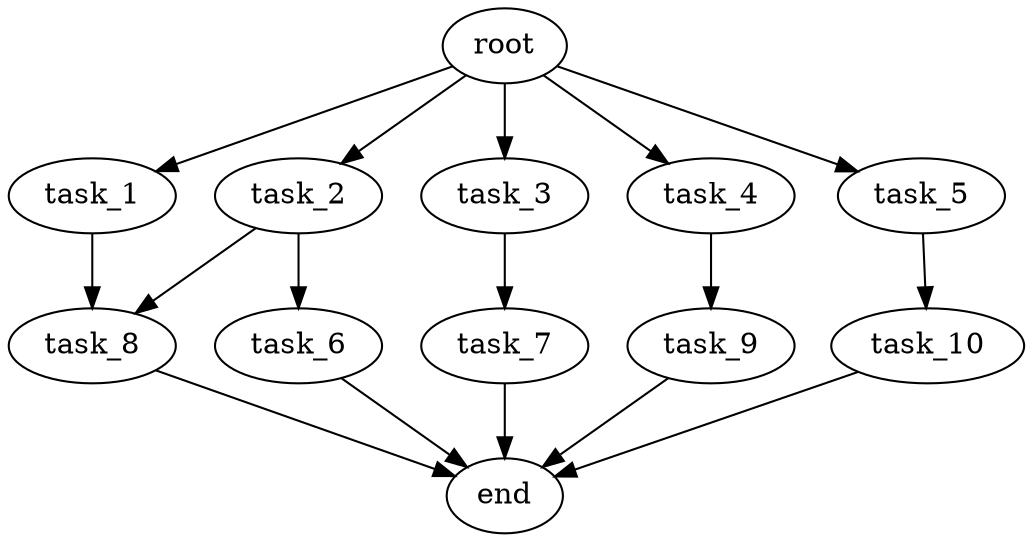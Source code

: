 digraph G {
  root [size="0.000000e+00"];
  task_1 [size="2.315102e+10"];
  task_2 [size="7.071988e+10"];
  task_3 [size="9.240548e+08"];
  task_4 [size="5.057823e+10"];
  task_5 [size="3.732634e+10"];
  task_6 [size="6.178735e+10"];
  task_7 [size="6.667881e+10"];
  task_8 [size="6.165577e+10"];
  task_9 [size="4.832558e+10"];
  task_10 [size="4.879056e+10"];
  end [size="0.000000e+00"];

  root -> task_1 [size="1.000000e-12"];
  root -> task_2 [size="1.000000e-12"];
  root -> task_3 [size="1.000000e-12"];
  root -> task_4 [size="1.000000e-12"];
  root -> task_5 [size="1.000000e-12"];
  task_1 -> task_8 [size="3.082789e+08"];
  task_2 -> task_6 [size="6.178735e+08"];
  task_2 -> task_8 [size="3.082789e+08"];
  task_3 -> task_7 [size="6.667881e+08"];
  task_4 -> task_9 [size="4.832558e+08"];
  task_5 -> task_10 [size="4.879056e+08"];
  task_6 -> end [size="1.000000e-12"];
  task_7 -> end [size="1.000000e-12"];
  task_8 -> end [size="1.000000e-12"];
  task_9 -> end [size="1.000000e-12"];
  task_10 -> end [size="1.000000e-12"];
}
